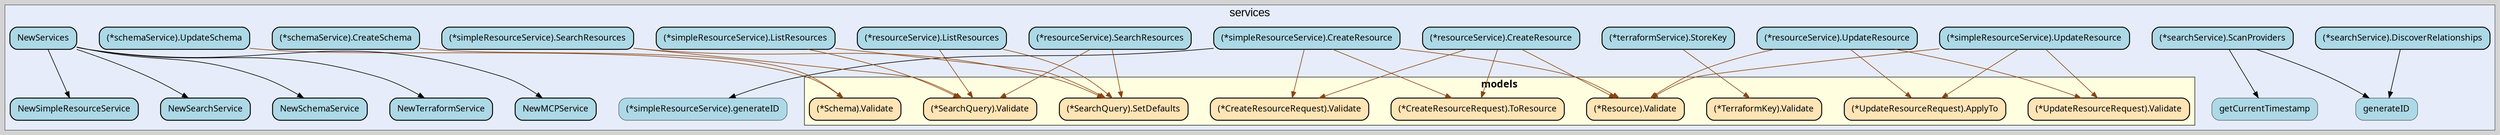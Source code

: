 digraph gocallvis {
    label="";
    labeljust="l";
    fontname="Arial";
    fontsize="14";
    rankdir="TB";
    bgcolor="lightgray";
    style="solid";
    penwidth="0.5";
    pad="0.0";
    nodesep="0.5";

    node [shape="box" style="filled,rounded" fillcolor="honeydew" fontname="Verdana" penwidth="1.0" margin="0.16,0.0"];
    edge [minlen="2"]

    subgraph "cluster_focus" {
        labeljust="c";
fontsize="18";
bgcolor="#e6ecfa";
label="services";
labelloc="t";
        
        "(*github.com/LederWorks/siros/backend/internal/services.searchService).DiscoverRelationships" [ penwidth="1.5" tooltip="(*github.com/LederWorks/siros/backend/internal/services.searchService).DiscoverRelationships | defined in search.go:215\nat search.go:255: calling [github.com/LederWorks/siros/backend/internal/services.generateID]" fillcolor="lightblue" label="(*searchService).DiscoverRelationships" ]
        "github.com/LederWorks/siros/backend/internal/services.generateID" [ tooltip="github.com/LederWorks/siros/backend/internal/services.generateID | defined in search.go:275" fillcolor="lightblue" label="generateID" penwidth="0.5" ]
        "(*github.com/LederWorks/siros/backend/internal/services.resourceService).CreateResource" [ fillcolor="lightblue" label="(*resourceService).CreateResource" penwidth="1.5" tooltip="(*github.com/LederWorks/siros/backend/internal/services.resourceService).CreateResource | defined in resource.go:118\nat resource.go:120: calling [(*github.com/LederWorks/siros/backend/internal/models.CreateResourceRequest).Validate]\nat resource.go:131: calling [(*github.com/LederWorks/siros/backend/internal/models.Resource).Validate]\nat resource.go:125: calling [(*github.com/LederWorks/siros/backend/internal/models.CreateResourceRequest).ToResource]" ]
        "(*github.com/LederWorks/siros/backend/internal/services.terraformService).StoreKey" [ penwidth="1.5" tooltip="(*github.com/LederWorks/siros/backend/internal/services.terraformService).StoreKey | defined in schema_terraform_mcp.go:67\nat schema_terraform_mcp.go:68: calling [(*github.com/LederWorks/siros/backend/internal/models.TerraformKey).Validate]" fillcolor="lightblue" label="(*terraformService).StoreKey" ]
        "(*github.com/LederWorks/siros/backend/internal/services.resourceService).ListResources" [ fillcolor="lightblue" label="(*resourceService).ListResources" penwidth="1.5" tooltip="(*github.com/LederWorks/siros/backend/internal/services.resourceService).ListResources | defined in resource.go:269\nat resource.go:271: calling [(*github.com/LederWorks/siros/backend/internal/models.SearchQuery).Validate]\nat resource.go:274: calling [(*github.com/LederWorks/siros/backend/internal/models.SearchQuery).SetDefaults]" ]
        "(*github.com/LederWorks/siros/backend/internal/services.searchService).ScanProviders" [ fillcolor="lightblue" label="(*searchService).ScanProviders" penwidth="1.5" tooltip="(*github.com/LederWorks/siros/backend/internal/services.searchService).ScanProviders | defined in search.go:173\nat search.go:180: calling [github.com/LederWorks/siros/backend/internal/services.generateID]\nat search.go:183: calling [github.com/LederWorks/siros/backend/internal/services.getCurrentTimestamp]\nat search.go:184: calling [github.com/LederWorks/siros/backend/internal/services.getCurrentTimestamp]" ]
        "github.com/LederWorks/siros/backend/internal/services.getCurrentTimestamp" [ tooltip="github.com/LederWorks/siros/backend/internal/services.getCurrentTimestamp | defined in search.go:280" fillcolor="lightblue" label="getCurrentTimestamp" penwidth="0.5" ]
        "(*github.com/LederWorks/siros/backend/internal/services.schemaService).UpdateSchema" [ tooltip="(*github.com/LederWorks/siros/backend/internal/services.schemaService).UpdateSchema | defined in schema_terraform_mcp.go:41\nat schema_terraform_mcp.go:42: calling [(*github.com/LederWorks/siros/backend/internal/models.Schema).Validate]" fillcolor="lightblue" label="(*schemaService).UpdateSchema" penwidth="1.5" ]
        "(*github.com/LederWorks/siros/backend/internal/services.schemaService).CreateSchema" [ fillcolor="lightblue" label="(*schemaService).CreateSchema" penwidth="1.5" tooltip="(*github.com/LederWorks/siros/backend/internal/services.schemaService).CreateSchema | defined in schema_terraform_mcp.go:25\nat schema_terraform_mcp.go:26: calling [(*github.com/LederWorks/siros/backend/internal/models.Schema).Validate]" ]
        "(*github.com/LederWorks/siros/backend/internal/services.simpleResourceService).CreateResource" [ tooltip="(*github.com/LederWorks/siros/backend/internal/services.simpleResourceService).CreateResource | defined in simple_resource.go:38\nat simple_resource.go:48: calling [(*github.com/LederWorks/siros/backend/internal/services.simpleResourceService).generateID]\nat simple_resource.go:51: calling [(*github.com/LederWorks/siros/backend/internal/models.Resource).Validate]\nat simple_resource.go:45: calling [(*github.com/LederWorks/siros/backend/internal/models.CreateResourceRequest).ToResource]\nat simple_resource.go:40: calling [(*github.com/LederWorks/siros/backend/internal/models.CreateResourceRequest).Validate]" fillcolor="lightblue" label="(*simpleResourceService).CreateResource" penwidth="1.5" ]
        "(*github.com/LederWorks/siros/backend/internal/services.simpleResourceService).generateID" [ fillcolor="lightblue" label="(*simpleResourceService).generateID" penwidth="0.5" tooltip="(*github.com/LederWorks/siros/backend/internal/services.simpleResourceService).generateID | defined in simple_resource.go:29" ]
        "(*github.com/LederWorks/siros/backend/internal/services.simpleResourceService).ListResources" [ fillcolor="lightblue" label="(*simpleResourceService).ListResources" penwidth="1.5" tooltip="(*github.com/LederWorks/siros/backend/internal/services.simpleResourceService).ListResources | defined in simple_resource.go:132\nat simple_resource.go:134: calling [(*github.com/LederWorks/siros/backend/internal/models.SearchQuery).Validate]\nat simple_resource.go:137: calling [(*github.com/LederWorks/siros/backend/internal/models.SearchQuery).SetDefaults]" ]
        "(*github.com/LederWorks/siros/backend/internal/services.resourceService).UpdateResource" [ fillcolor="lightblue" label="(*resourceService).UpdateResource" penwidth="1.5" tooltip="(*github.com/LederWorks/siros/backend/internal/services.resourceService).UpdateResource | defined in resource.go:174\nat resource.go:201: calling [(*github.com/LederWorks/siros/backend/internal/models.Resource).Validate]\nat resource.go:198: calling [(*github.com/LederWorks/siros/backend/internal/models.UpdateResourceRequest).ApplyTo]\nat resource.go:184: calling [(*github.com/LederWorks/siros/backend/internal/models.UpdateResourceRequest).Validate]" ]
        "(*github.com/LederWorks/siros/backend/internal/services.simpleResourceService).UpdateResource" [ tooltip="(*github.com/LederWorks/siros/backend/internal/services.simpleResourceService).UpdateResource | defined in simple_resource.go:77\nat simple_resource.go:87: calling [(*github.com/LederWorks/siros/backend/internal/models.UpdateResourceRequest).Validate]\nat simple_resource.go:101: calling [(*github.com/LederWorks/siros/backend/internal/models.Resource).Validate]\nat simple_resource.go:98: calling [(*github.com/LederWorks/siros/backend/internal/models.UpdateResourceRequest).ApplyTo]" fillcolor="lightblue" label="(*simpleResourceService).UpdateResource" penwidth="1.5" ]
        "(*github.com/LederWorks/siros/backend/internal/services.resourceService).SearchResources" [ tooltip="(*github.com/LederWorks/siros/backend/internal/services.resourceService).SearchResources | defined in resource.go:284\nat resource.go:286: calling [(*github.com/LederWorks/siros/backend/internal/models.SearchQuery).Validate]\nat resource.go:289: calling [(*github.com/LederWorks/siros/backend/internal/models.SearchQuery).SetDefaults]" fillcolor="lightblue" label="(*resourceService).SearchResources" penwidth="1.5" ]
        "github.com/LederWorks/siros/backend/internal/services.NewServices" [ label="NewServices" penwidth="1.5" tooltip="github.com/LederWorks/siros/backend/internal/services.NewServices | defined in services.go:64\nat services.go:68: calling [github.com/LederWorks/siros/backend/internal/services.NewSearchService]\nat services.go:67: calling [github.com/LederWorks/siros/backend/internal/services.NewSimpleResourceService]\nat services.go:70: calling [github.com/LederWorks/siros/backend/internal/services.NewTerraformService]\nat services.go:69: calling [github.com/LederWorks/siros/backend/internal/services.NewSchemaService]\nat services.go:71: calling [github.com/LederWorks/siros/backend/internal/services.NewMCPService]" fillcolor="lightblue" ]
        "github.com/LederWorks/siros/backend/internal/services.NewSimpleResourceService" [ fillcolor="lightblue" label="NewSimpleResourceService" penwidth="1.5" tooltip="github.com/LederWorks/siros/backend/internal/services.NewSimpleResourceService | defined in simple_resource.go:21" ]
        "github.com/LederWorks/siros/backend/internal/services.NewSearchService" [ fillcolor="lightblue" label="NewSearchService" penwidth="1.5" tooltip="github.com/LederWorks/siros/backend/internal/services.NewSearchService | defined in search.go:18" ]
        "github.com/LederWorks/siros/backend/internal/services.NewSchemaService" [ fillcolor="lightblue" label="NewSchemaService" penwidth="1.5" tooltip="github.com/LederWorks/siros/backend/internal/services.NewSchemaService | defined in schema_terraform_mcp.go:18" ]
        "github.com/LederWorks/siros/backend/internal/services.NewTerraformService" [ fillcolor="lightblue" label="NewTerraformService" penwidth="1.5" tooltip="github.com/LederWorks/siros/backend/internal/services.NewTerraformService | defined in schema_terraform_mcp.go:60" ]
        "github.com/LederWorks/siros/backend/internal/services.NewMCPService" [ fillcolor="lightblue" label="NewMCPService" penwidth="1.5" tooltip="github.com/LederWorks/siros/backend/internal/services.NewMCPService | defined in schema_terraform_mcp.go:103" ]
        "(*github.com/LederWorks/siros/backend/internal/services.simpleResourceService).SearchResources" [ tooltip="(*github.com/LederWorks/siros/backend/internal/services.simpleResourceService).SearchResources | defined in simple_resource.go:147\nat simple_resource.go:149: calling [(*github.com/LederWorks/siros/backend/internal/models.SearchQuery).Validate]\nat simple_resource.go:152: calling [(*github.com/LederWorks/siros/backend/internal/models.SearchQuery).SetDefaults]" fillcolor="lightblue" label="(*simpleResourceService).SearchResources" penwidth="1.5" ]
        
        subgraph "cluster_github.com/LederWorks/siros/backend/internal/models" {
        fillcolor="lightyellow";
label="models";
URL="/?f=github.com/LederWorks/siros/backend/internal/models";
tooltip="package: github.com/LederWorks/siros/backend/internal/models";
style="filled";
fontname="Tahoma bold";
rank="sink";
penwidth="0.8";
fontsize="16";
        
        "(*github.com/LederWorks/siros/backend/internal/models.CreateResourceRequest).Validate" [ fillcolor="moccasin" label="(*CreateResourceRequest).Validate" penwidth="1.5" tooltip="(*github.com/LederWorks/siros/backend/internal/models.CreateResourceRequest).Validate | defined in resource.go:289" ]
        "(*github.com/LederWorks/siros/backend/internal/models.CreateResourceRequest).ToResource" [ fillcolor="moccasin" label="(*CreateResourceRequest).ToResource" penwidth="1.5" tooltip="(*github.com/LederWorks/siros/backend/internal/models.CreateResourceRequest).ToResource | defined in resource.go:310" ]
        "(*github.com/LederWorks/siros/backend/internal/models.Resource).Validate" [ penwidth="1.5" tooltip="(*github.com/LederWorks/siros/backend/internal/models.Resource).Validate | defined in resource.go:43" fillcolor="moccasin" label="(*Resource).Validate" ]
        "(*github.com/LederWorks/siros/backend/internal/models.TerraformKey).Validate" [ penwidth="1.5" tooltip="(*github.com/LederWorks/siros/backend/internal/models.TerraformKey).Validate | defined in resource.go:262" fillcolor="moccasin" label="(*TerraformKey).Validate" ]
        "(*github.com/LederWorks/siros/backend/internal/models.SearchQuery).Validate" [ fillcolor="moccasin" label="(*SearchQuery).Validate" penwidth="1.5" tooltip="(*github.com/LederWorks/siros/backend/internal/models.SearchQuery).Validate | defined in resource.go:216" ]
        "(*github.com/LederWorks/siros/backend/internal/models.SearchQuery).SetDefaults" [ fillcolor="moccasin" label="(*SearchQuery).SetDefaults" penwidth="1.5" tooltip="(*github.com/LederWorks/siros/backend/internal/models.SearchQuery).SetDefaults | defined in resource.go:233" ]
        "(*github.com/LederWorks/siros/backend/internal/models.Schema).Validate" [ penwidth="1.5" tooltip="(*github.com/LederWorks/siros/backend/internal/models.Schema).Validate | defined in resource.go:138" fillcolor="moccasin" label="(*Schema).Validate" ]
        "(*github.com/LederWorks/siros/backend/internal/models.UpdateResourceRequest).Validate" [ fillcolor="moccasin" label="(*UpdateResourceRequest).Validate" penwidth="1.5" tooltip="(*github.com/LederWorks/siros/backend/internal/models.UpdateResourceRequest).Validate | defined in resource.go:334" ]
        "(*github.com/LederWorks/siros/backend/internal/models.UpdateResourceRequest).ApplyTo" [ label="(*UpdateResourceRequest).ApplyTo" penwidth="1.5" tooltip="(*github.com/LederWorks/siros/backend/internal/models.UpdateResourceRequest).ApplyTo | defined in resource.go:342" fillcolor="moccasin" ]
        
    }

    }

    "(*github.com/LederWorks/siros/backend/internal/services.simpleResourceService).UpdateResource" -> "(*github.com/LederWorks/siros/backend/internal/models.UpdateResourceRequest).Validate" [ color="saddlebrown" tooltip="at simple_resource.go:87: calling [(*github.com/LederWorks/siros/backend/internal/models.UpdateResourceRequest).Validate]" ]
    "(*github.com/LederWorks/siros/backend/internal/services.resourceService).SearchResources" -> "(*github.com/LederWorks/siros/backend/internal/models.SearchQuery).Validate" [ color="saddlebrown" tooltip="at resource.go:286: calling [(*github.com/LederWorks/siros/backend/internal/models.SearchQuery).Validate]" ]
    "github.com/LederWorks/siros/backend/internal/services.NewServices" -> "github.com/LederWorks/siros/backend/internal/services.NewSearchService" [ tooltip="at services.go:68: calling [github.com/LederWorks/siros/backend/internal/services.NewSearchService]" ]
    "(*github.com/LederWorks/siros/backend/internal/services.searchService).DiscoverRelationships" -> "github.com/LederWorks/siros/backend/internal/services.generateID" [ tooltip="at search.go:255: calling [github.com/LederWorks/siros/backend/internal/services.generateID]" ]
    "(*github.com/LederWorks/siros/backend/internal/services.resourceService).CreateResource" -> "(*github.com/LederWorks/siros/backend/internal/models.CreateResourceRequest).Validate" [ color="saddlebrown" tooltip="at resource.go:120: calling [(*github.com/LederWorks/siros/backend/internal/models.CreateResourceRequest).Validate]" ]
    "(*github.com/LederWorks/siros/backend/internal/services.resourceService).CreateResource" -> "(*github.com/LederWorks/siros/backend/internal/models.Resource).Validate" [ tooltip="at resource.go:131: calling [(*github.com/LederWorks/siros/backend/internal/models.Resource).Validate]" color="saddlebrown" ]
    "(*github.com/LederWorks/siros/backend/internal/services.simpleResourceService).UpdateResource" -> "(*github.com/LederWorks/siros/backend/internal/models.Resource).Validate" [ color="saddlebrown" tooltip="at simple_resource.go:101: calling [(*github.com/LederWorks/siros/backend/internal/models.Resource).Validate]" ]
    "(*github.com/LederWorks/siros/backend/internal/services.resourceService).SearchResources" -> "(*github.com/LederWorks/siros/backend/internal/models.SearchQuery).SetDefaults" [ color="saddlebrown" tooltip="at resource.go:289: calling [(*github.com/LederWorks/siros/backend/internal/models.SearchQuery).SetDefaults]" ]
    "github.com/LederWorks/siros/backend/internal/services.NewServices" -> "github.com/LederWorks/siros/backend/internal/services.NewSimpleResourceService" [ tooltip="at services.go:67: calling [github.com/LederWorks/siros/backend/internal/services.NewSimpleResourceService]" ]
    "github.com/LederWorks/siros/backend/internal/services.NewServices" -> "github.com/LederWorks/siros/backend/internal/services.NewTerraformService" [ tooltip="at services.go:70: calling [github.com/LederWorks/siros/backend/internal/services.NewTerraformService]" ]
    "(*github.com/LederWorks/siros/backend/internal/services.searchService).ScanProviders" -> "github.com/LederWorks/siros/backend/internal/services.generateID" [ tooltip="at search.go:180: calling [github.com/LederWorks/siros/backend/internal/services.generateID]" ]
    "(*github.com/LederWorks/siros/backend/internal/services.searchService).ScanProviders" -> "github.com/LederWorks/siros/backend/internal/services.getCurrentTimestamp" [ tooltip="at search.go:183: calling [github.com/LederWorks/siros/backend/internal/services.getCurrentTimestamp]\nat search.go:184: calling [github.com/LederWorks/siros/backend/internal/services.getCurrentTimestamp]" ]
    "(*github.com/LederWorks/siros/backend/internal/services.simpleResourceService).ListResources" -> "(*github.com/LederWorks/siros/backend/internal/models.SearchQuery).Validate" [ color="saddlebrown" tooltip="at simple_resource.go:134: calling [(*github.com/LederWorks/siros/backend/internal/models.SearchQuery).Validate]" ]
    "(*github.com/LederWorks/siros/backend/internal/services.simpleResourceService).ListResources" -> "(*github.com/LederWorks/siros/backend/internal/models.SearchQuery).SetDefaults" [ color="saddlebrown" tooltip="at simple_resource.go:137: calling [(*github.com/LederWorks/siros/backend/internal/models.SearchQuery).SetDefaults]" ]
    "github.com/LederWorks/siros/backend/internal/services.NewServices" -> "github.com/LederWorks/siros/backend/internal/services.NewSchemaService" [ tooltip="at services.go:69: calling [github.com/LederWorks/siros/backend/internal/services.NewSchemaService]" ]
    "github.com/LederWorks/siros/backend/internal/services.NewServices" -> "github.com/LederWorks/siros/backend/internal/services.NewMCPService" [ tooltip="at services.go:71: calling [github.com/LederWorks/siros/backend/internal/services.NewMCPService]" ]
    "(*github.com/LederWorks/siros/backend/internal/services.terraformService).StoreKey" -> "(*github.com/LederWorks/siros/backend/internal/models.TerraformKey).Validate" [ color="saddlebrown" tooltip="at schema_terraform_mcp.go:68: calling [(*github.com/LederWorks/siros/backend/internal/models.TerraformKey).Validate]" ]
    "(*github.com/LederWorks/siros/backend/internal/services.simpleResourceService).CreateResource" -> "(*github.com/LederWorks/siros/backend/internal/services.simpleResourceService).generateID" [ tooltip="at simple_resource.go:48: calling [(*github.com/LederWorks/siros/backend/internal/services.simpleResourceService).generateID]" ]
    "(*github.com/LederWorks/siros/backend/internal/services.simpleResourceService).CreateResource" -> "(*github.com/LederWorks/siros/backend/internal/models.Resource).Validate" [ color="saddlebrown" tooltip="at simple_resource.go:51: calling [(*github.com/LederWorks/siros/backend/internal/models.Resource).Validate]" ]
    "(*github.com/LederWorks/siros/backend/internal/services.simpleResourceService).CreateResource" -> "(*github.com/LederWorks/siros/backend/internal/models.CreateResourceRequest).ToResource" [ color="saddlebrown" tooltip="at simple_resource.go:45: calling [(*github.com/LederWorks/siros/backend/internal/models.CreateResourceRequest).ToResource]" ]
    "(*github.com/LederWorks/siros/backend/internal/services.resourceService).UpdateResource" -> "(*github.com/LederWorks/siros/backend/internal/models.Resource).Validate" [ color="saddlebrown" tooltip="at resource.go:201: calling [(*github.com/LederWorks/siros/backend/internal/models.Resource).Validate]" ]
    "(*github.com/LederWorks/siros/backend/internal/services.resourceService).ListResources" -> "(*github.com/LederWorks/siros/backend/internal/models.SearchQuery).Validate" [ color="saddlebrown" tooltip="at resource.go:271: calling [(*github.com/LederWorks/siros/backend/internal/models.SearchQuery).Validate]" ]
    "(*github.com/LederWorks/siros/backend/internal/services.simpleResourceService).CreateResource" -> "(*github.com/LederWorks/siros/backend/internal/models.CreateResourceRequest).Validate" [ color="saddlebrown" tooltip="at simple_resource.go:40: calling [(*github.com/LederWorks/siros/backend/internal/models.CreateResourceRequest).Validate]" ]
    "(*github.com/LederWorks/siros/backend/internal/services.resourceService).UpdateResource" -> "(*github.com/LederWorks/siros/backend/internal/models.UpdateResourceRequest).ApplyTo" [ color="saddlebrown" tooltip="at resource.go:198: calling [(*github.com/LederWorks/siros/backend/internal/models.UpdateResourceRequest).ApplyTo]" ]
    "(*github.com/LederWorks/siros/backend/internal/services.resourceService).CreateResource" -> "(*github.com/LederWorks/siros/backend/internal/models.CreateResourceRequest).ToResource" [ color="saddlebrown" tooltip="at resource.go:125: calling [(*github.com/LederWorks/siros/backend/internal/models.CreateResourceRequest).ToResource]" ]
    "(*github.com/LederWorks/siros/backend/internal/services.resourceService).ListResources" -> "(*github.com/LederWorks/siros/backend/internal/models.SearchQuery).SetDefaults" [ color="saddlebrown" tooltip="at resource.go:274: calling [(*github.com/LederWorks/siros/backend/internal/models.SearchQuery).SetDefaults]" ]
    "(*github.com/LederWorks/siros/backend/internal/services.schemaService).UpdateSchema" -> "(*github.com/LederWorks/siros/backend/internal/models.Schema).Validate" [ color="saddlebrown" tooltip="at schema_terraform_mcp.go:42: calling [(*github.com/LederWorks/siros/backend/internal/models.Schema).Validate]" ]
    "(*github.com/LederWorks/siros/backend/internal/services.simpleResourceService).SearchResources" -> "(*github.com/LederWorks/siros/backend/internal/models.SearchQuery).Validate" [ color="saddlebrown" tooltip="at simple_resource.go:149: calling [(*github.com/LederWorks/siros/backend/internal/models.SearchQuery).Validate]" ]
    "(*github.com/LederWorks/siros/backend/internal/services.schemaService).CreateSchema" -> "(*github.com/LederWorks/siros/backend/internal/models.Schema).Validate" [ color="saddlebrown" tooltip="at schema_terraform_mcp.go:26: calling [(*github.com/LederWorks/siros/backend/internal/models.Schema).Validate]" ]
    "(*github.com/LederWorks/siros/backend/internal/services.simpleResourceService).UpdateResource" -> "(*github.com/LederWorks/siros/backend/internal/models.UpdateResourceRequest).ApplyTo" [ color="saddlebrown" tooltip="at simple_resource.go:98: calling [(*github.com/LederWorks/siros/backend/internal/models.UpdateResourceRequest).ApplyTo]" ]
    "(*github.com/LederWorks/siros/backend/internal/services.simpleResourceService).SearchResources" -> "(*github.com/LederWorks/siros/backend/internal/models.SearchQuery).SetDefaults" [ color="saddlebrown" tooltip="at simple_resource.go:152: calling [(*github.com/LederWorks/siros/backend/internal/models.SearchQuery).SetDefaults]" ]
    "(*github.com/LederWorks/siros/backend/internal/services.resourceService).UpdateResource" -> "(*github.com/LederWorks/siros/backend/internal/models.UpdateResourceRequest).Validate" [ color="saddlebrown" tooltip="at resource.go:184: calling [(*github.com/LederWorks/siros/backend/internal/models.UpdateResourceRequest).Validate]" ]
}
